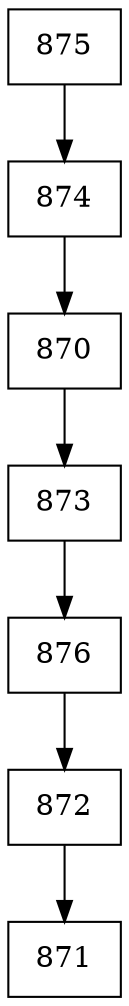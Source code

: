 digraph G {
  node [shape=record];
  node0 [label="{875}"];
  node0 -> node1;
  node1 [label="{874}"];
  node1 -> node2;
  node2 [label="{870}"];
  node2 -> node3;
  node3 [label="{873}"];
  node3 -> node4;
  node4 [label="{876}"];
  node4 -> node5;
  node5 [label="{872}"];
  node5 -> node6;
  node6 [label="{871}"];
}
